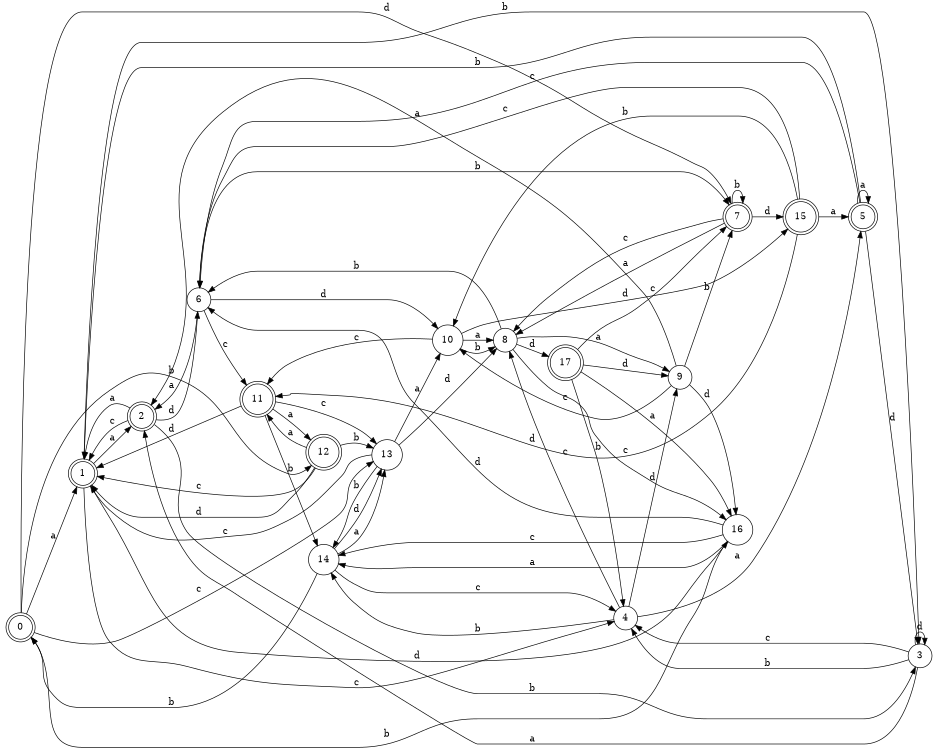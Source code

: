digraph n15_5 {
__start0 [label="" shape="none"];

rankdir=LR;
size="8,5";

s0 [style="rounded,filled", color="black", fillcolor="white" shape="doublecircle", label="0"];
s1 [style="rounded,filled", color="black", fillcolor="white" shape="doublecircle", label="1"];
s2 [style="rounded,filled", color="black", fillcolor="white" shape="doublecircle", label="2"];
s3 [style="filled", color="black", fillcolor="white" shape="circle", label="3"];
s4 [style="filled", color="black", fillcolor="white" shape="circle", label="4"];
s5 [style="rounded,filled", color="black", fillcolor="white" shape="doublecircle", label="5"];
s6 [style="filled", color="black", fillcolor="white" shape="circle", label="6"];
s7 [style="rounded,filled", color="black", fillcolor="white" shape="doublecircle", label="7"];
s8 [style="filled", color="black", fillcolor="white" shape="circle", label="8"];
s9 [style="filled", color="black", fillcolor="white" shape="circle", label="9"];
s10 [style="filled", color="black", fillcolor="white" shape="circle", label="10"];
s11 [style="rounded,filled", color="black", fillcolor="white" shape="doublecircle", label="11"];
s12 [style="rounded,filled", color="black", fillcolor="white" shape="doublecircle", label="12"];
s13 [style="filled", color="black", fillcolor="white" shape="circle", label="13"];
s14 [style="filled", color="black", fillcolor="white" shape="circle", label="14"];
s15 [style="rounded,filled", color="black", fillcolor="white" shape="doublecircle", label="15"];
s16 [style="filled", color="black", fillcolor="white" shape="circle", label="16"];
s17 [style="rounded,filled", color="black", fillcolor="white" shape="doublecircle", label="17"];
s0 -> s1 [label="a"];
s0 -> s12 [label="b"];
s0 -> s13 [label="c"];
s0 -> s7 [label="d"];
s1 -> s2 [label="a"];
s1 -> s3 [label="b"];
s1 -> s4 [label="c"];
s1 -> s16 [label="d"];
s2 -> s1 [label="a"];
s2 -> s3 [label="b"];
s2 -> s1 [label="c"];
s2 -> s6 [label="d"];
s3 -> s2 [label="a"];
s3 -> s4 [label="b"];
s3 -> s4 [label="c"];
s3 -> s3 [label="d"];
s4 -> s5 [label="a"];
s4 -> s14 [label="b"];
s4 -> s8 [label="c"];
s4 -> s9 [label="d"];
s5 -> s5 [label="a"];
s5 -> s1 [label="b"];
s5 -> s6 [label="c"];
s5 -> s3 [label="d"];
s6 -> s2 [label="a"];
s6 -> s7 [label="b"];
s6 -> s11 [label="c"];
s6 -> s10 [label="d"];
s7 -> s8 [label="a"];
s7 -> s7 [label="b"];
s7 -> s8 [label="c"];
s7 -> s15 [label="d"];
s8 -> s9 [label="a"];
s8 -> s6 [label="b"];
s8 -> s16 [label="c"];
s8 -> s17 [label="d"];
s9 -> s2 [label="a"];
s9 -> s7 [label="b"];
s9 -> s10 [label="c"];
s9 -> s16 [label="d"];
s10 -> s8 [label="a"];
s10 -> s8 [label="b"];
s10 -> s11 [label="c"];
s10 -> s15 [label="d"];
s11 -> s12 [label="a"];
s11 -> s14 [label="b"];
s11 -> s13 [label="c"];
s11 -> s1 [label="d"];
s12 -> s11 [label="a"];
s12 -> s13 [label="b"];
s12 -> s1 [label="c"];
s12 -> s1 [label="d"];
s13 -> s10 [label="a"];
s13 -> s14 [label="b"];
s13 -> s1 [label="c"];
s13 -> s8 [label="d"];
s14 -> s13 [label="a"];
s14 -> s0 [label="b"];
s14 -> s4 [label="c"];
s14 -> s13 [label="d"];
s15 -> s5 [label="a"];
s15 -> s10 [label="b"];
s15 -> s6 [label="c"];
s15 -> s11 [label="d"];
s16 -> s14 [label="a"];
s16 -> s0 [label="b"];
s16 -> s14 [label="c"];
s16 -> s6 [label="d"];
s17 -> s16 [label="a"];
s17 -> s4 [label="b"];
s17 -> s7 [label="c"];
s17 -> s9 [label="d"];

}